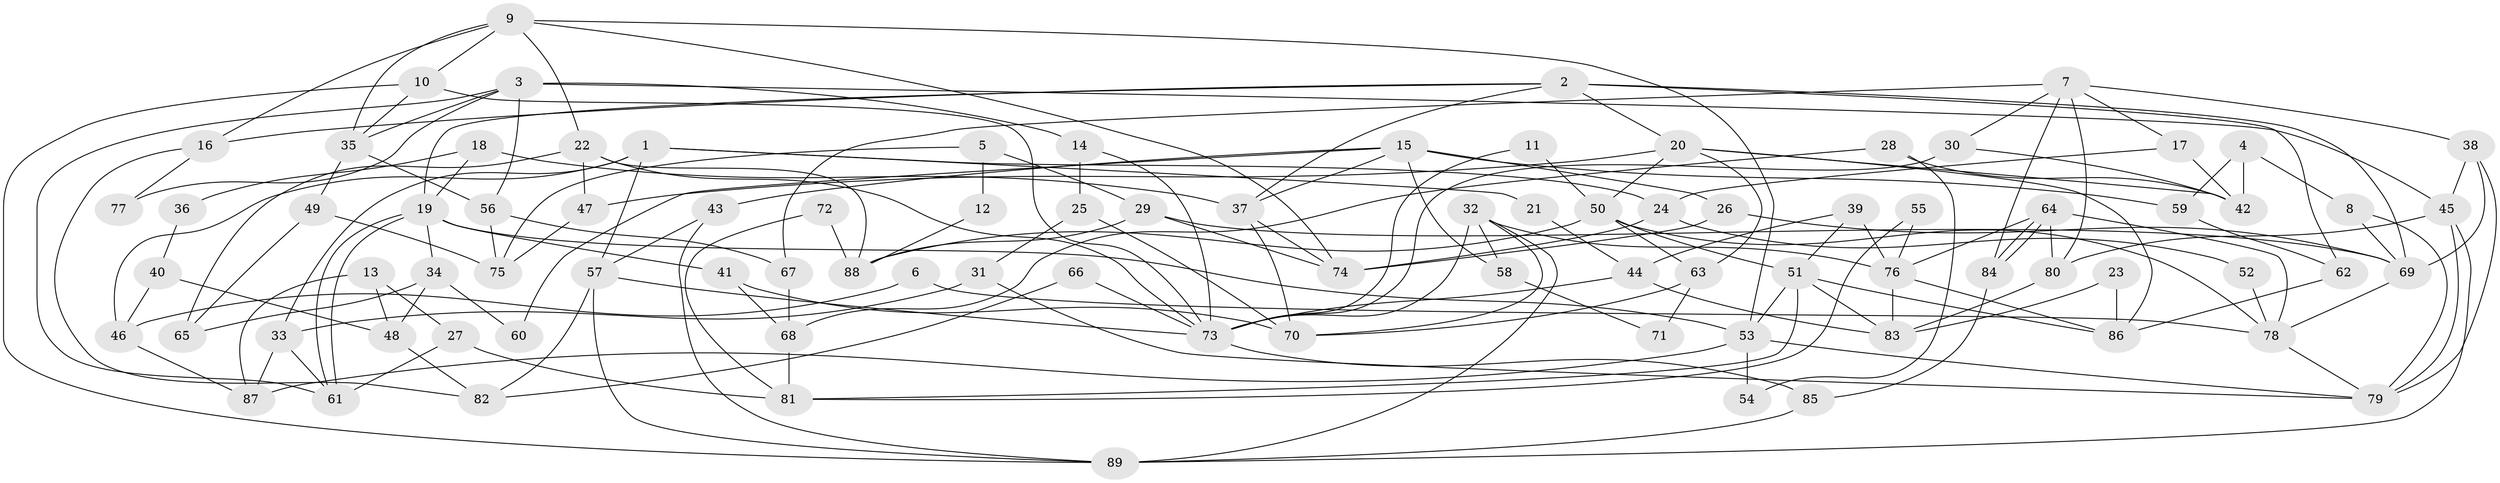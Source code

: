 // Generated by graph-tools (version 1.1) at 2025/36/03/09/25 02:36:01]
// undirected, 89 vertices, 178 edges
graph export_dot {
graph [start="1"]
  node [color=gray90,style=filled];
  1;
  2;
  3;
  4;
  5;
  6;
  7;
  8;
  9;
  10;
  11;
  12;
  13;
  14;
  15;
  16;
  17;
  18;
  19;
  20;
  21;
  22;
  23;
  24;
  25;
  26;
  27;
  28;
  29;
  30;
  31;
  32;
  33;
  34;
  35;
  36;
  37;
  38;
  39;
  40;
  41;
  42;
  43;
  44;
  45;
  46;
  47;
  48;
  49;
  50;
  51;
  52;
  53;
  54;
  55;
  56;
  57;
  58;
  59;
  60;
  61;
  62;
  63;
  64;
  65;
  66;
  67;
  68;
  69;
  70;
  71;
  72;
  73;
  74;
  75;
  76;
  77;
  78;
  79;
  80;
  81;
  82;
  83;
  84;
  85;
  86;
  87;
  88;
  89;
  1 -- 33;
  1 -- 24;
  1 -- 21;
  1 -- 46;
  1 -- 57;
  2 -- 19;
  2 -- 20;
  2 -- 16;
  2 -- 37;
  2 -- 62;
  2 -- 69;
  3 -- 45;
  3 -- 35;
  3 -- 14;
  3 -- 56;
  3 -- 61;
  3 -- 77;
  4 -- 8;
  4 -- 59;
  4 -- 42;
  5 -- 75;
  5 -- 29;
  5 -- 12;
  6 -- 78;
  6 -- 46;
  7 -- 80;
  7 -- 38;
  7 -- 17;
  7 -- 30;
  7 -- 67;
  7 -- 84;
  8 -- 69;
  8 -- 79;
  9 -- 16;
  9 -- 22;
  9 -- 10;
  9 -- 35;
  9 -- 53;
  9 -- 74;
  10 -- 73;
  10 -- 35;
  10 -- 89;
  11 -- 50;
  11 -- 73;
  12 -- 88;
  13 -- 87;
  13 -- 27;
  13 -- 48;
  14 -- 73;
  14 -- 25;
  15 -- 37;
  15 -- 43;
  15 -- 26;
  15 -- 58;
  15 -- 59;
  15 -- 60;
  16 -- 82;
  16 -- 77;
  17 -- 42;
  17 -- 24;
  18 -- 37;
  18 -- 19;
  18 -- 36;
  19 -- 53;
  19 -- 61;
  19 -- 61;
  19 -- 34;
  19 -- 41;
  20 -- 63;
  20 -- 42;
  20 -- 47;
  20 -- 50;
  20 -- 86;
  21 -- 44;
  22 -- 73;
  22 -- 88;
  22 -- 47;
  22 -- 65;
  23 -- 86;
  23 -- 83;
  24 -- 74;
  24 -- 52;
  25 -- 70;
  25 -- 31;
  26 -- 69;
  26 -- 74;
  27 -- 81;
  27 -- 61;
  28 -- 42;
  28 -- 68;
  28 -- 54;
  29 -- 69;
  29 -- 74;
  29 -- 88;
  30 -- 73;
  30 -- 42;
  31 -- 79;
  31 -- 33;
  32 -- 89;
  32 -- 76;
  32 -- 58;
  32 -- 70;
  32 -- 73;
  33 -- 61;
  33 -- 87;
  34 -- 65;
  34 -- 48;
  34 -- 60;
  35 -- 49;
  35 -- 56;
  36 -- 40;
  37 -- 74;
  37 -- 70;
  38 -- 69;
  38 -- 45;
  38 -- 79;
  39 -- 51;
  39 -- 76;
  39 -- 44;
  40 -- 46;
  40 -- 48;
  41 -- 70;
  41 -- 68;
  43 -- 89;
  43 -- 57;
  44 -- 73;
  44 -- 83;
  45 -- 80;
  45 -- 89;
  45 -- 79;
  46 -- 87;
  47 -- 75;
  48 -- 82;
  49 -- 75;
  49 -- 65;
  50 -- 78;
  50 -- 51;
  50 -- 63;
  50 -- 88;
  51 -- 53;
  51 -- 81;
  51 -- 83;
  51 -- 86;
  52 -- 78;
  53 -- 79;
  53 -- 54;
  53 -- 87;
  55 -- 76;
  55 -- 81;
  56 -- 67;
  56 -- 75;
  57 -- 73;
  57 -- 82;
  57 -- 89;
  58 -- 71;
  59 -- 62;
  62 -- 86;
  63 -- 70;
  63 -- 71;
  64 -- 76;
  64 -- 84;
  64 -- 84;
  64 -- 78;
  64 -- 80;
  66 -- 82;
  66 -- 73;
  67 -- 68;
  68 -- 81;
  69 -- 78;
  72 -- 88;
  72 -- 81;
  73 -- 85;
  76 -- 83;
  76 -- 86;
  78 -- 79;
  80 -- 83;
  84 -- 85;
  85 -- 89;
}
